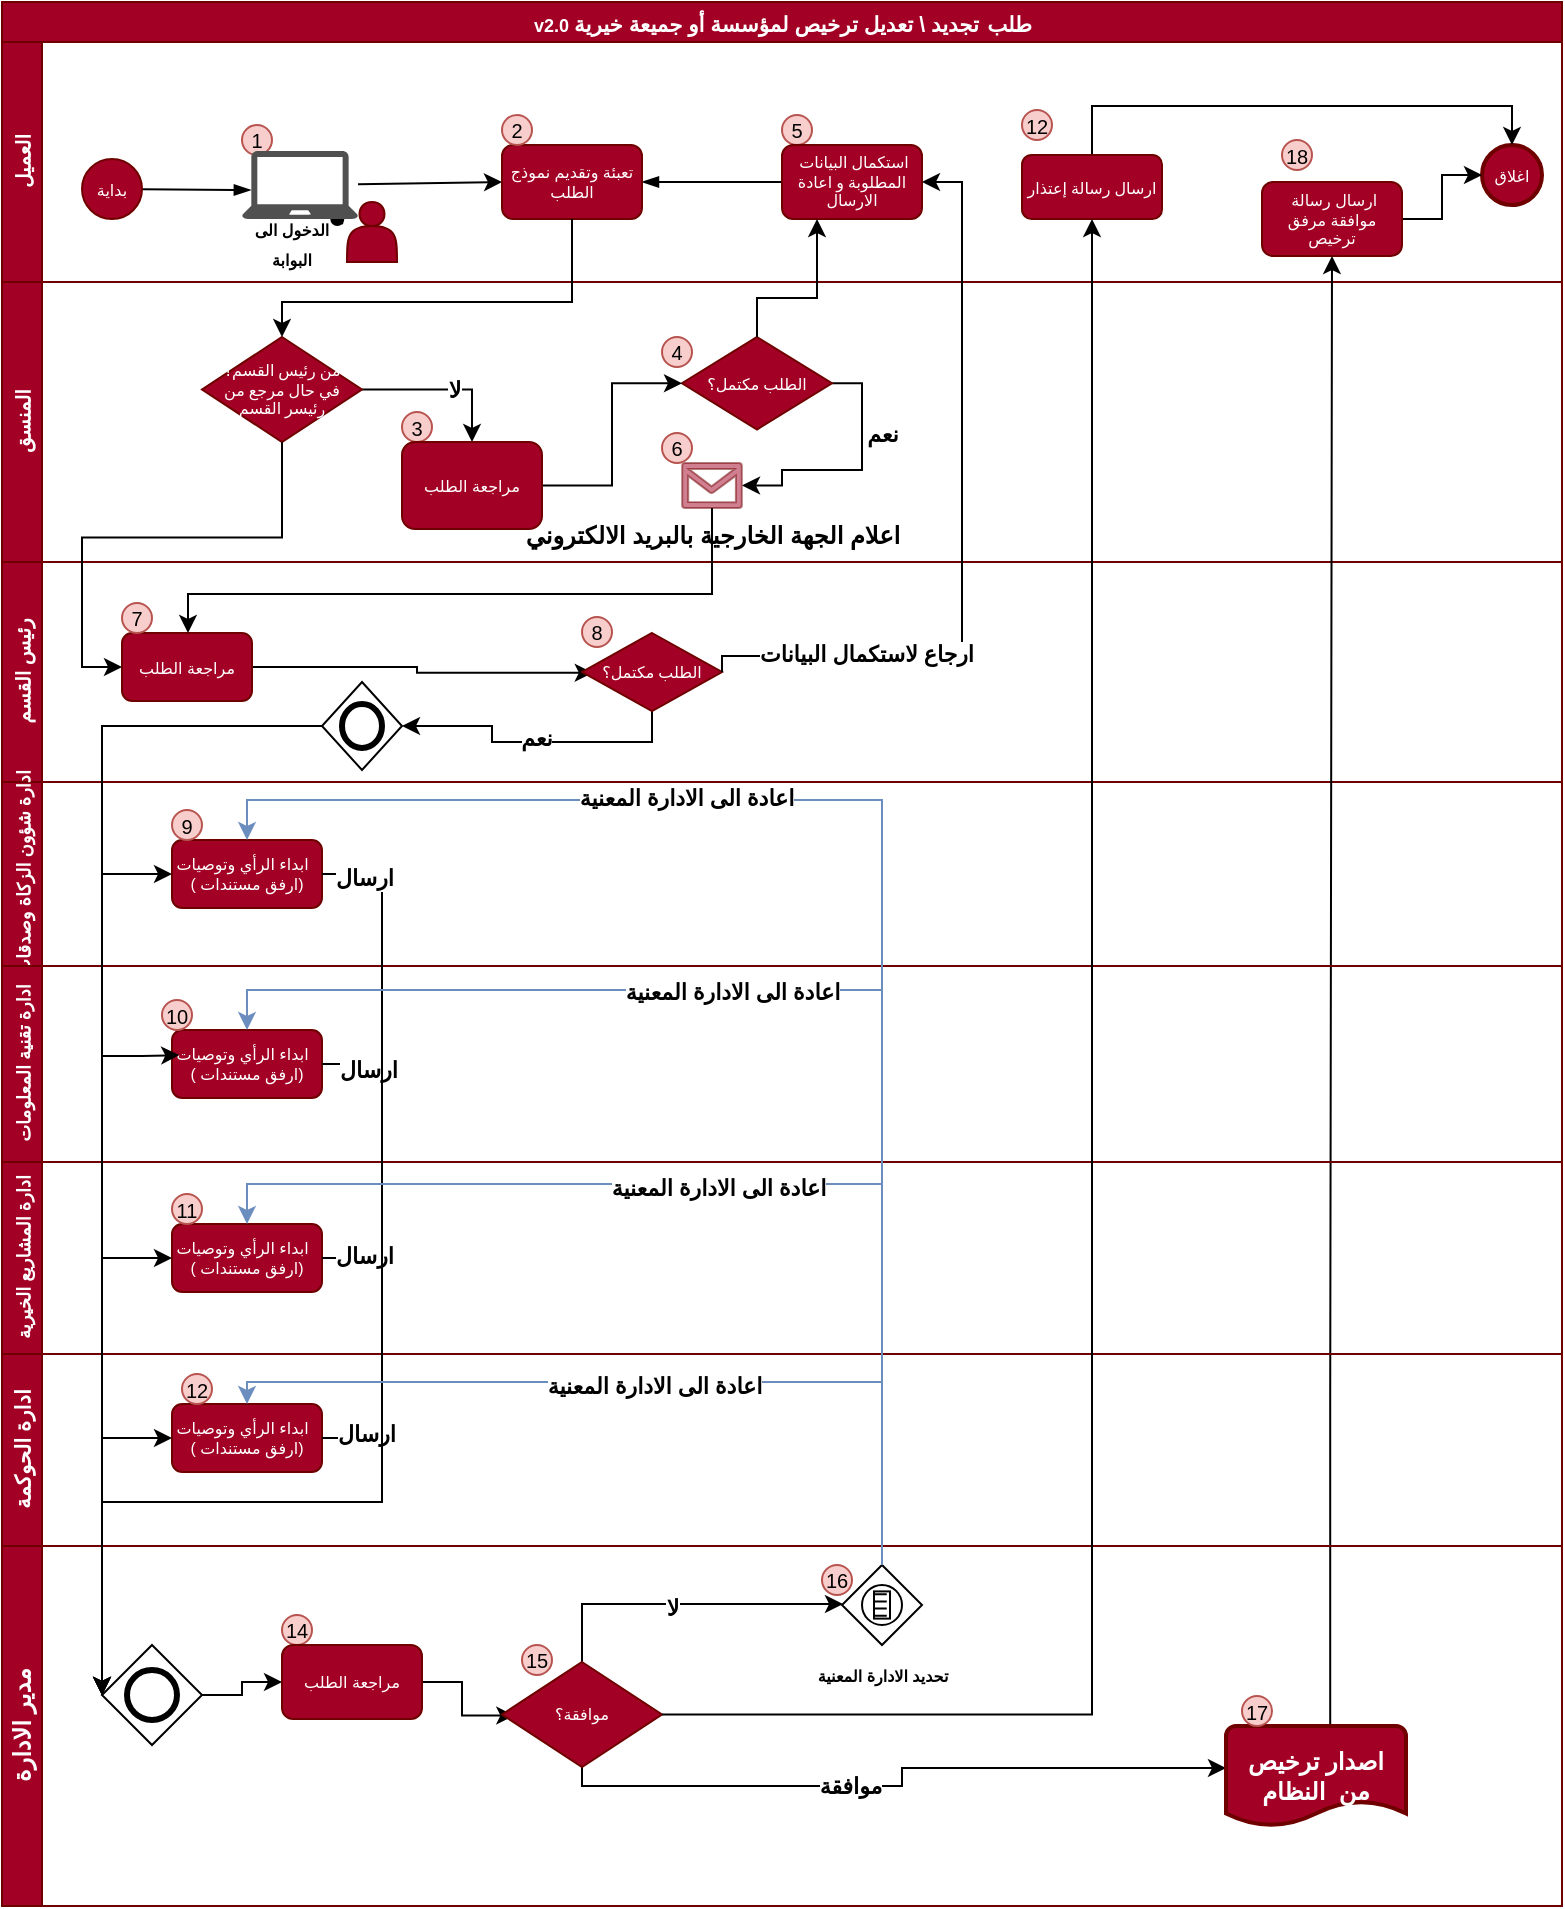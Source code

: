 <mxfile version="13.9.2" type="device"><diagram id="c7488fd3-1785-93aa-aadb-54a6760d102a" name="Page-1"><mxGraphModel dx="868" dy="314" grid="1" gridSize="10" guides="1" tooltips="1" connect="1" arrows="1" fold="1" page="1" pageScale="1" pageWidth="1654" pageHeight="1169" background="#ffffff" math="0" shadow="0"><root><mxCell id="0"/><mxCell id="1" parent="0"/><mxCell id="2b4e8129b02d487f-1" value="&lt;span lang=&quot;AR-SA&quot; dir=&quot;RTL&quot; style=&quot;line-height: 107% ; font-family: &amp;#34;dubai&amp;#34; , sans-serif&quot;&gt;&lt;font style=&quot;font-size: 9px&quot;&gt;&lt;b&gt;&lt;span lang=&quot;AR-SA&quot; dir=&quot;RTL&quot; style=&quot;font-size: 8.0pt ; line-height: 107% ; font-family: &amp;#34;dubai&amp;#34; , sans-serif&quot;&gt;طلب&lt;/span&gt;&lt;/b&gt;&lt;span dir=&quot;LTR&quot;&gt;&lt;/span&gt;&lt;span dir=&quot;LTR&quot;&gt;&lt;/span&gt;&lt;span lang=&quot;AR-SA&quot; style=&quot;font-size: 11.0pt ; line-height: 107% ; font-family: &amp;#34;dubai&amp;#34; , sans-serif&quot;&gt;&lt;span dir=&quot;LTR&quot;&gt;&lt;/span&gt;&lt;span dir=&quot;LTR&quot;&gt;&lt;/span&gt; &lt;/span&gt;&lt;b&gt;&lt;span lang=&quot;AR-SA&quot; dir=&quot;RTL&quot; style=&quot;font-size: 8.0pt ; line-height: 107% ; font-family: &amp;#34;dubai&amp;#34; , sans-serif&quot;&gt;تجديد \ تعديل&amp;nbsp;ترخيص لمؤسسة أو جميعة خيرية&lt;/span&gt;&lt;/b&gt;&amp;nbsp;v2.0&lt;/font&gt;&lt;/span&gt;" style="swimlane;html=1;childLayout=stackLayout;horizontal=1;startSize=20;horizontalStack=0;rounded=0;shadow=0;labelBackgroundColor=none;strokeWidth=1;fontFamily=Verdana;fontSize=8;align=center;fillColor=#a20025;strokeColor=#6F0000;fontColor=#ffffff;" parent="1" vertex="1"><mxGeometry x="190" y="40" width="780" height="952" as="geometry"><mxRectangle x="170" y="80" width="280" height="20" as="alternateBounds"/></mxGeometry></mxCell><mxCell id="2b4e8129b02d487f-2" value="&lt;font style=&quot;font-size: 10px&quot;&gt;العميل&lt;/font&gt;" style="swimlane;html=1;startSize=20;horizontal=0;fillColor=#a20025;strokeColor=#6F0000;fontColor=#ffffff;" parent="2b4e8129b02d487f-1" vertex="1"><mxGeometry y="20" width="780" height="120" as="geometry"/></mxCell><mxCell id="KPhhI4xXO0q0EvICIsSK-14" style="edgeStyle=none;rounded=0;jumpStyle=none;orthogonalLoop=1;jettySize=auto;html=1;entryX=1;entryY=0.5;entryDx=0;entryDy=0;endArrow=blockThin;endFill=1;" parent="2b4e8129b02d487f-2" source="2b4e8129b02d487f-9" target="2b4e8129b02d487f-7" edge="1"><mxGeometry relative="1" as="geometry"/></mxCell><mxCell id="KPhhI4xXO0q0EvICIsSK-11" style="edgeStyle=none;rounded=0;jumpStyle=none;orthogonalLoop=1;jettySize=auto;html=1;entryX=0;entryY=0.5;entryDx=0;entryDy=0;endArrow=classic;endFill=1;" parent="2b4e8129b02d487f-2" source="KPhhI4xXO0q0EvICIsSK-3" target="2b4e8129b02d487f-7" edge="1"><mxGeometry relative="1" as="geometry"/></mxCell><mxCell id="KPhhI4xXO0q0EvICIsSK-13" style="edgeStyle=none;rounded=0;jumpStyle=none;orthogonalLoop=1;jettySize=auto;html=1;entryX=0.076;entryY=0.575;entryDx=0;entryDy=0;entryPerimeter=0;endArrow=blockThin;endFill=1;" parent="2b4e8129b02d487f-2" source="2b4e8129b02d487f-5" target="KPhhI4xXO0q0EvICIsSK-3" edge="1"><mxGeometry relative="1" as="geometry"/></mxCell><mxCell id="KPhhI4xXO0q0EvICIsSK-5" style="rounded=0;orthogonalLoop=1;jettySize=auto;html=1;jumpStyle=none;endArrow=oval;endFill=1;" parent="2b4e8129b02d487f-2" target="KPhhI4xXO0q0EvICIsSK-3" edge="1"><mxGeometry relative="1" as="geometry"><mxPoint x="170.397" y="91" as="sourcePoint"/></mxGeometry></mxCell><mxCell id="2vPmhwO70LCvBUlOEUrR-253" value="&lt;font style=&quot;font-size: 10px&quot;&gt;18&lt;/font&gt;" style="ellipse;whiteSpace=wrap;html=1;aspect=fixed;fillColor=#f8cecc;strokeColor=#b85450;" parent="2b4e8129b02d487f-2" vertex="1"><mxGeometry x="640" y="49" width="15" height="15" as="geometry"/></mxCell><mxCell id="KPhhI4xXO0q0EvICIsSK-12" value="&lt;font style=&quot;font-size: 10px&quot;&gt;5&lt;/font&gt;" style="ellipse;whiteSpace=wrap;html=1;aspect=fixed;fillColor=#f8cecc;strokeColor=#b85450;" parent="2b4e8129b02d487f-2" vertex="1"><mxGeometry x="390" y="36.5" width="15" height="15" as="geometry"/></mxCell><mxCell id="2b4e8129b02d487f-11" value="اغلاق" style="ellipse;whiteSpace=wrap;html=1;rounded=0;shadow=0;labelBackgroundColor=none;strokeWidth=2;fontFamily=Verdana;fontSize=8;align=center;fillColor=#a20025;strokeColor=#6F0000;fontColor=#ffffff;" parent="2b4e8129b02d487f-2" vertex="1"><mxGeometry x="740" y="51.5" width="30" height="30" as="geometry"/></mxCell><mxCell id="2b4e8129b02d487f-9" value="استكمال البيانات&amp;nbsp; المطلوبة و اعادة الارسال" style="rounded=1;whiteSpace=wrap;html=1;shadow=0;labelBackgroundColor=none;strokeWidth=1;fontFamily=Verdana;fontSize=8;align=center;fillColor=#a20025;strokeColor=#6F0000;fontColor=#ffffff;" parent="2b4e8129b02d487f-2" vertex="1"><mxGeometry x="390" y="51.5" width="70" height="37" as="geometry"/></mxCell><mxCell id="9qjWYKIaZQUtVUHGMUiL-29" style="edgeStyle=orthogonalEdgeStyle;rounded=0;orthogonalLoop=1;jettySize=auto;html=1;" parent="2b4e8129b02d487f-2" source="2vPmhwO70LCvBUlOEUrR-237" target="2b4e8129b02d487f-11" edge="1"><mxGeometry relative="1" as="geometry"/></mxCell><mxCell id="2vPmhwO70LCvBUlOEUrR-237" value="&lt;font face=&quot;dubai, sans-serif&quot;&gt;&amp;nbsp;ارسال رسالة موافقة مرفق ترخيص&lt;/font&gt;" style="rounded=1;whiteSpace=wrap;html=1;shadow=0;labelBackgroundColor=none;strokeWidth=1;fontFamily=Verdana;fontSize=8;align=center;fillColor=#a20025;strokeColor=#6F0000;fontColor=#ffffff;" parent="2b4e8129b02d487f-2" vertex="1"><mxGeometry x="630" y="70" width="70" height="37" as="geometry"/></mxCell><mxCell id="2b4e8129b02d487f-5" value="بداية" style="ellipse;whiteSpace=wrap;html=1;rounded=0;shadow=0;labelBackgroundColor=none;strokeWidth=1;fontFamily=Verdana;fontSize=8;align=center;fillColor=#a20025;strokeColor=#6F0000;fontColor=#ffffff;" parent="2b4e8129b02d487f-2" vertex="1"><mxGeometry x="40" y="58.5" width="30" height="30" as="geometry"/></mxCell><mxCell id="KPhhI4xXO0q0EvICIsSK-7" value="&lt;font style=&quot;font-size: 10px&quot;&gt;1&lt;/font&gt;" style="ellipse;whiteSpace=wrap;html=1;aspect=fixed;fillColor=#f8cecc;strokeColor=#b85450;" parent="2b4e8129b02d487f-2" vertex="1"><mxGeometry x="120" y="41.5" width="15" height="15" as="geometry"/></mxCell><mxCell id="KPhhI4xXO0q0EvICIsSK-3" value="" style="pointerEvents=1;shadow=0;dashed=0;html=1;strokeColor=none;fillColor=#505050;labelPosition=center;verticalLabelPosition=bottom;verticalAlign=top;outlineConnect=0;align=center;shape=mxgraph.office.devices.laptop;" parent="2b4e8129b02d487f-2" vertex="1"><mxGeometry x="120" y="54.5" width="58" height="34" as="geometry"/></mxCell><mxCell id="2b4e8129b02d487f-7" value="&lt;font face=&quot;dubai, sans-serif&quot;&gt;تعبئة وتقديم نموذج الطلب&lt;/font&gt;" style="rounded=1;whiteSpace=wrap;html=1;shadow=0;labelBackgroundColor=none;strokeWidth=1;fontFamily=Verdana;fontSize=8;align=center;fillColor=#a20025;strokeColor=#6F0000;fontColor=#ffffff;" parent="2b4e8129b02d487f-2" vertex="1"><mxGeometry x="250" y="51.5" width="70" height="37" as="geometry"/></mxCell><mxCell id="KPhhI4xXO0q0EvICIsSK-10" value="&lt;font style=&quot;font-size: 10px&quot;&gt;2&lt;/font&gt;" style="ellipse;whiteSpace=wrap;html=1;aspect=fixed;fillColor=#f8cecc;strokeColor=#b85450;" parent="2b4e8129b02d487f-2" vertex="1"><mxGeometry x="250" y="36.5" width="15" height="15" as="geometry"/></mxCell><mxCell id="2vPmhwO70LCvBUlOEUrR-254" value="&lt;font style=&quot;font-size: 10px&quot;&gt;12&lt;/font&gt;" style="ellipse;whiteSpace=wrap;html=1;aspect=fixed;fillColor=#f8cecc;strokeColor=#b85450;" parent="2b4e8129b02d487f-2" vertex="1"><mxGeometry x="510" y="34" width="15" height="15" as="geometry"/></mxCell><mxCell id="9qjWYKIaZQUtVUHGMUiL-28" style="edgeStyle=orthogonalEdgeStyle;rounded=0;orthogonalLoop=1;jettySize=auto;html=1;entryX=0.5;entryY=0;entryDx=0;entryDy=0;" parent="2b4e8129b02d487f-2" source="2vPmhwO70LCvBUlOEUrR-251" target="2b4e8129b02d487f-11" edge="1"><mxGeometry relative="1" as="geometry"><Array as="points"><mxPoint x="545" y="32"/><mxPoint x="755" y="32"/></Array></mxGeometry></mxCell><mxCell id="2vPmhwO70LCvBUlOEUrR-251" value="ارسال رسالة إعتذار" style="whiteSpace=wrap;html=1;rounded=1;shadow=0;fontFamily=Verdana;fontSize=8;fontColor=#ffffff;strokeColor=#6F0000;strokeWidth=1;fillColor=#a20025;" parent="2b4e8129b02d487f-2" vertex="1"><mxGeometry x="510" y="56.5" width="70" height="32" as="geometry"/></mxCell><mxCell id="2vPmhwO70LCvBUlOEUrR-1" value="" style="shape=actor;whiteSpace=wrap;html=1;fillColor=#a20025;strokeColor=#6F0000;fontColor=#ffffff;" parent="2b4e8129b02d487f-2" vertex="1"><mxGeometry x="172.5" y="80" width="25" height="30" as="geometry"/></mxCell><mxCell id="KPhhI4xXO0q0EvICIsSK-6" value="&lt;font style=&quot;font-size: 8px&quot;&gt;&lt;b&gt;الدخول الى البوابة&lt;/b&gt;&lt;/font&gt;" style="text;html=1;strokeColor=none;fillColor=none;align=center;verticalAlign=middle;whiteSpace=wrap;rounded=0;" parent="2b4e8129b02d487f-2" vertex="1"><mxGeometry x="120" y="90" width="50" height="20" as="geometry"/></mxCell><mxCell id="2b4e8129b02d487f-3" value="&lt;font style=&quot;font-size: 10px&quot;&gt;المنسق&lt;/font&gt;" style="swimlane;html=1;startSize=20;horizontal=0;fillColor=#a20025;strokeColor=#6F0000;fontColor=#ffffff;" parent="2b4e8129b02d487f-1" vertex="1"><mxGeometry y="140" width="780" height="140" as="geometry"><mxRectangle y="140" width="760" height="20" as="alternateBounds"/></mxGeometry></mxCell><mxCell id="2vPmhwO70LCvBUlOEUrR-104" value="&lt;font style=&quot;font-size: 10px&quot;&gt;4&lt;/font&gt;" style="ellipse;whiteSpace=wrap;html=1;aspect=fixed;fillColor=#f8cecc;strokeColor=#b85450;" parent="2b4e8129b02d487f-3" vertex="1"><mxGeometry x="330" y="27.5" width="15" height="15" as="geometry"/></mxCell><mxCell id="KPhhI4xXO0q0EvICIsSK-17" value="&lt;font style=&quot;font-size: 10px&quot;&gt;3&lt;/font&gt;" style="ellipse;whiteSpace=wrap;html=1;aspect=fixed;fillColor=#f8cecc;strokeColor=#b85450;" parent="2b4e8129b02d487f-3" vertex="1"><mxGeometry x="200" y="65" width="15" height="15" as="geometry"/></mxCell><mxCell id="F7w0xl-H6Fpbk8Le0Ui4-84" style="edgeStyle=orthogonalEdgeStyle;rounded=0;orthogonalLoop=1;jettySize=auto;html=1;entryX=1;entryY=0.5;entryDx=0;entryDy=0;entryPerimeter=0;endArrow=classic;endFill=1;" parent="2b4e8129b02d487f-3" source="2vPmhwO70LCvBUlOEUrR-84" target="F7w0xl-H6Fpbk8Le0Ui4-23" edge="1"><mxGeometry relative="1" as="geometry"><Array as="points"><mxPoint x="430" y="51"/><mxPoint x="430" y="94"/><mxPoint x="390" y="94"/><mxPoint x="390" y="102"/></Array></mxGeometry></mxCell><mxCell id="F7w0xl-H6Fpbk8Le0Ui4-85" value="&lt;b&gt;نعم&lt;/b&gt;" style="edgeLabel;html=1;align=center;verticalAlign=middle;resizable=0;points=[];" parent="F7w0xl-H6Fpbk8Le0Ui4-84" vertex="1" connectable="0"><mxGeometry x="0.097" y="3" relative="1" as="geometry"><mxPoint x="20.7" y="-21.5" as="offset"/></mxGeometry></mxCell><mxCell id="2vPmhwO70LCvBUlOEUrR-84" value="الطلب مكتمل؟" style="strokeWidth=1;html=1;shape=mxgraph.flowchart.decision;whiteSpace=wrap;rounded=1;shadow=0;labelBackgroundColor=none;fontFamily=Verdana;fontSize=8;align=center;fillColor=#a20025;strokeColor=#6F0000;fontColor=#ffffff;" parent="2b4e8129b02d487f-3" vertex="1"><mxGeometry x="340" y="27.5" width="75" height="46.25" as="geometry"/></mxCell><mxCell id="NlYpHI1q_w7bWbI7-Xtg-11" style="edgeStyle=orthogonalEdgeStyle;rounded=0;orthogonalLoop=1;jettySize=auto;html=1;entryX=0;entryY=0.5;entryDx=0;entryDy=0;entryPerimeter=0;" parent="2b4e8129b02d487f-3" source="2b4e8129b02d487f-12" target="2vPmhwO70LCvBUlOEUrR-84" edge="1"><mxGeometry relative="1" as="geometry"/></mxCell><mxCell id="2b4e8129b02d487f-12" value="&lt;font face=&quot;dubai, sans-serif&quot;&gt;مراجعة الطلب&lt;/font&gt;" style="rounded=1;whiteSpace=wrap;html=1;shadow=0;labelBackgroundColor=none;strokeWidth=1;fontFamily=Verdana;fontSize=8;align=center;fillColor=#a20025;strokeColor=#6F0000;fontColor=#ffffff;" parent="2b4e8129b02d487f-3" vertex="1"><mxGeometry x="200" y="80" width="70" height="43.5" as="geometry"/></mxCell><mxCell id="NlYpHI1q_w7bWbI7-Xtg-9" style="edgeStyle=orthogonalEdgeStyle;rounded=0;orthogonalLoop=1;jettySize=auto;html=1;exitX=1;exitY=0.5;exitDx=0;exitDy=0;exitPerimeter=0;entryX=0.5;entryY=0;entryDx=0;entryDy=0;" parent="2b4e8129b02d487f-3" source="NlYpHI1q_w7bWbI7-Xtg-1" target="2b4e8129b02d487f-12" edge="1"><mxGeometry relative="1" as="geometry"/></mxCell><mxCell id="NlYpHI1q_w7bWbI7-Xtg-10" value="&lt;b&gt;لا&lt;/b&gt;" style="edgeLabel;html=1;align=center;verticalAlign=middle;resizable=0;points=[];" parent="NlYpHI1q_w7bWbI7-Xtg-9" vertex="1" connectable="0"><mxGeometry x="0.138" relative="1" as="geometry"><mxPoint as="offset"/></mxGeometry></mxCell><mxCell id="NlYpHI1q_w7bWbI7-Xtg-1" value="من رئيس القسم؟&lt;br&gt;في حال مرجع من رئيسر القسم" style="strokeWidth=1;html=1;shape=mxgraph.flowchart.decision;whiteSpace=wrap;rounded=1;shadow=0;labelBackgroundColor=none;fontFamily=Verdana;fontSize=8;align=center;fillColor=#a20025;strokeColor=#6F0000;fontColor=#ffffff;" parent="2b4e8129b02d487f-3" vertex="1"><mxGeometry x="100" y="27.5" width="80" height="52.5" as="geometry"/></mxCell><mxCell id="F7w0xl-H6Fpbk8Le0Ui4-23" value="&lt;font color=&quot;#000000&quot;&gt;&lt;b&gt;اعلام الجهة الخارجية بالبريد الالكتروني&lt;/b&gt;&lt;/font&gt;" style="verticalLabelPosition=bottom;html=1;verticalAlign=top;align=center;strokeColor=#6F0000;fillColor=#a20025;shape=mxgraph.azure.message;pointerEvents=1;fontColor=#ffffff;" parent="2b4e8129b02d487f-3" vertex="1"><mxGeometry x="340" y="90.5" width="30" height="22.5" as="geometry"/></mxCell><mxCell id="Q4lTZ7tScbixVf-MBjZn-3" value="&lt;font style=&quot;font-size: 10px&quot;&gt;6&lt;/font&gt;" style="ellipse;whiteSpace=wrap;html=1;aspect=fixed;fillColor=#f8cecc;strokeColor=#b85450;" parent="2b4e8129b02d487f-3" vertex="1"><mxGeometry x="330" y="75.5" width="15" height="15" as="geometry"/></mxCell><mxCell id="Q4lTZ7tScbixVf-MBjZn-1" value="&lt;font style=&quot;font-size: 10px&quot;&gt;رئيس القسم&lt;/font&gt;" style="swimlane;html=1;startSize=20;horizontal=0;fillColor=#a20025;strokeColor=#6F0000;fontColor=#ffffff;" parent="2b4e8129b02d487f-1" vertex="1"><mxGeometry y="280" width="780" height="110" as="geometry"/></mxCell><mxCell id="Q4lTZ7tScbixVf-MBjZn-4" value="&lt;font style=&quot;font-size: 10px&quot;&gt;8&lt;/font&gt;" style="ellipse;whiteSpace=wrap;html=1;aspect=fixed;fillColor=#f8cecc;strokeColor=#b85450;" parent="Q4lTZ7tScbixVf-MBjZn-1" vertex="1"><mxGeometry x="290" y="27.5" width="15" height="15" as="geometry"/></mxCell><mxCell id="Q4lTZ7tScbixVf-MBjZn-5" style="edgeStyle=orthogonalEdgeStyle;rounded=0;orthogonalLoop=1;jettySize=auto;html=1;entryX=0.077;entryY=0.51;entryDx=0;entryDy=0;entryPerimeter=0;" parent="Q4lTZ7tScbixVf-MBjZn-1" source="Q4lTZ7tScbixVf-MBjZn-7" target="Q4lTZ7tScbixVf-MBjZn-10" edge="1"><mxGeometry relative="1" as="geometry"/></mxCell><mxCell id="Q4lTZ7tScbixVf-MBjZn-7" value="&lt;span lang=&quot;AR-SA&quot; dir=&quot;RTL&quot; style=&quot;line-height: 107% ; font-family: &amp;#34;dubai&amp;#34; , sans-serif&quot;&gt;&lt;font style=&quot;font-size: 8px&quot;&gt;مراجعة الطلب&lt;/font&gt;&lt;/span&gt;" style="rounded=1;whiteSpace=wrap;html=1;shadow=0;labelBackgroundColor=none;strokeWidth=1;fontFamily=Verdana;fontSize=8;align=center;fillColor=#a20025;strokeColor=#6F0000;fontColor=#ffffff;" parent="Q4lTZ7tScbixVf-MBjZn-1" vertex="1"><mxGeometry x="60" y="35.5" width="65" height="34" as="geometry"/></mxCell><mxCell id="F7w0xl-H6Fpbk8Le0Ui4-109" style="edgeStyle=orthogonalEdgeStyle;rounded=0;orthogonalLoop=1;jettySize=auto;html=1;entryX=1;entryY=0.5;entryDx=0;entryDy=0;endArrow=classic;endFill=1;" parent="Q4lTZ7tScbixVf-MBjZn-1" source="Q4lTZ7tScbixVf-MBjZn-10" target="F7w0xl-H6Fpbk8Le0Ui4-29" edge="1"><mxGeometry relative="1" as="geometry"><Array as="points"><mxPoint x="325" y="90"/><mxPoint x="245" y="90"/><mxPoint x="245" y="82"/></Array></mxGeometry></mxCell><mxCell id="F7w0xl-H6Fpbk8Le0Ui4-110" value="&lt;b&gt;نعم&lt;/b&gt;" style="edgeLabel;html=1;align=center;verticalAlign=middle;resizable=0;points=[];" parent="F7w0xl-H6Fpbk8Le0Ui4-109" vertex="1" connectable="0"><mxGeometry x="-0.009" y="-2" relative="1" as="geometry"><mxPoint as="offset"/></mxGeometry></mxCell><mxCell id="Q4lTZ7tScbixVf-MBjZn-10" value="الطلب مكتمل؟" style="strokeWidth=1;html=1;shape=mxgraph.flowchart.decision;whiteSpace=wrap;rounded=1;shadow=0;labelBackgroundColor=none;fontFamily=Verdana;fontSize=8;align=center;fillColor=#a20025;strokeColor=#6F0000;fontColor=#ffffff;" parent="Q4lTZ7tScbixVf-MBjZn-1" vertex="1"><mxGeometry x="290" y="35.5" width="70" height="39" as="geometry"/></mxCell><mxCell id="F7w0xl-H6Fpbk8Le0Ui4-29" value="" style="shape=mxgraph.bpmn.shape;html=1;verticalLabelPosition=bottom;labelBackgroundColor=#ffffff;verticalAlign=top;align=center;perimeter=rhombusPerimeter;background=gateway;outlineConnect=0;outline=end;symbol=general;" parent="Q4lTZ7tScbixVf-MBjZn-1" vertex="1"><mxGeometry x="160" y="60" width="40" height="44" as="geometry"/></mxCell><mxCell id="F7w0xl-H6Fpbk8Le0Ui4-50" value="&lt;span style=&quot;font-size: 10px&quot;&gt;7&lt;/span&gt;" style="ellipse;whiteSpace=wrap;html=1;aspect=fixed;fillColor=#f8cecc;strokeColor=#b85450;" parent="Q4lTZ7tScbixVf-MBjZn-1" vertex="1"><mxGeometry x="60" y="20.5" width="15" height="15" as="geometry"/></mxCell><mxCell id="NlYpHI1q_w7bWbI7-Xtg-8" style="edgeStyle=orthogonalEdgeStyle;rounded=0;orthogonalLoop=1;jettySize=auto;html=1;entryX=0.5;entryY=0;entryDx=0;entryDy=0;entryPerimeter=0;" parent="2b4e8129b02d487f-1" source="2b4e8129b02d487f-7" target="NlYpHI1q_w7bWbI7-Xtg-1" edge="1"><mxGeometry relative="1" as="geometry"><Array as="points"><mxPoint x="285" y="150"/><mxPoint x="140" y="150"/></Array></mxGeometry></mxCell><mxCell id="Q4lTZ7tScbixVf-MBjZn-17" style="edgeStyle=orthogonalEdgeStyle;rounded=0;orthogonalLoop=1;jettySize=auto;html=1;exitX=1;exitY=0.5;exitDx=0;exitDy=0;exitPerimeter=0;entryX=1;entryY=0.5;entryDx=0;entryDy=0;" parent="2b4e8129b02d487f-1" source="Q4lTZ7tScbixVf-MBjZn-10" target="2b4e8129b02d487f-9" edge="1"><mxGeometry relative="1" as="geometry"><Array as="points"><mxPoint x="360" y="327"/><mxPoint x="480" y="327"/><mxPoint x="480" y="90"/></Array><mxPoint x="337.48" y="590.999" as="sourcePoint"/><mxPoint x="442.514" y="134.74" as="targetPoint"/></mxGeometry></mxCell><mxCell id="Q4lTZ7tScbixVf-MBjZn-18" value="&lt;b&gt;ارجاع لاستكمال البيانات&lt;/b&gt;" style="edgeLabel;html=1;align=center;verticalAlign=middle;resizable=0;points=[];" parent="Q4lTZ7tScbixVf-MBjZn-17" vertex="1" connectable="0"><mxGeometry x="-0.586" y="1" relative="1" as="geometry"><mxPoint as="offset"/></mxGeometry></mxCell><mxCell id="NlYpHI1q_w7bWbI7-Xtg-15" value="&lt;span lang=&quot;AR-SA&quot; dir=&quot;RTL&quot; style=&quot;line-height: 107% ; font-family: &amp;#34;dubai&amp;#34; , sans-serif&quot;&gt;&lt;font style=&quot;font-size: 9px&quot;&gt;ادارة شؤون الزكاة وصدقات&lt;/font&gt;&lt;/span&gt;" style="swimlane;html=1;startSize=20;horizontal=0;fillColor=#a20025;strokeColor=#6F0000;fontColor=#ffffff;" parent="2b4e8129b02d487f-1" vertex="1"><mxGeometry y="390" width="780" height="92" as="geometry"/></mxCell><mxCell id="F7w0xl-H6Fpbk8Le0Ui4-47" value="&lt;span dir=&quot;RTL&quot;&gt;&lt;/span&gt;&lt;span dir=&quot;RTL&quot;&gt;&lt;/span&gt;&lt;span dir=&quot;RTL&quot; style=&quot;line-height: 107% ; font-family: &amp;#34;dubai&amp;#34; , sans-serif&quot;&gt;&lt;span dir=&quot;RTL&quot;&gt;&lt;/span&gt;&lt;span dir=&quot;RTL&quot;&gt;&lt;/span&gt;&amp;nbsp;&amp;nbsp;&lt;span lang=&quot;AR-SA&quot;&gt;ابداء الرأي وتوصيات&lt;br&gt;&amp;nbsp;(ارفق مستندات )&amp;nbsp;&lt;/span&gt;&lt;/span&gt;" style="rounded=1;whiteSpace=wrap;html=1;shadow=0;labelBackgroundColor=none;strokeWidth=1;fontFamily=Verdana;fontSize=8;align=center;fillColor=#a20025;strokeColor=#6F0000;fontColor=#ffffff;" parent="NlYpHI1q_w7bWbI7-Xtg-15" vertex="1"><mxGeometry x="85" y="29" width="75" height="34" as="geometry"/></mxCell><mxCell id="F7w0xl-H6Fpbk8Le0Ui4-48" value="&lt;font style=&quot;font-size: 10px&quot;&gt;9&lt;/font&gt;" style="ellipse;whiteSpace=wrap;html=1;aspect=fixed;fillColor=#f8cecc;strokeColor=#b85450;" parent="NlYpHI1q_w7bWbI7-Xtg-15" vertex="1"><mxGeometry x="85" y="14" width="15" height="15" as="geometry"/></mxCell><mxCell id="NlYpHI1q_w7bWbI7-Xtg-28" style="edgeStyle=orthogonalEdgeStyle;rounded=0;orthogonalLoop=1;jettySize=auto;html=1;exitX=0.579;exitY=-0.007;exitDx=0;exitDy=0;exitPerimeter=0;" parent="2b4e8129b02d487f-1" source="F7w0xl-H6Fpbk8Le0Ui4-45" target="2vPmhwO70LCvBUlOEUrR-237" edge="1"><mxGeometry relative="1" as="geometry"><mxPoint x="665.034" y="622" as="sourcePoint"/><Array as="points"><mxPoint x="664" y="700"/><mxPoint x="665" y="700"/></Array></mxGeometry></mxCell><mxCell id="F7w0xl-H6Fpbk8Le0Ui4-28" style="edgeStyle=orthogonalEdgeStyle;rounded=0;orthogonalLoop=1;jettySize=auto;html=1;entryX=0;entryY=0.5;entryDx=0;entryDy=0;endArrow=classic;endFill=1;" parent="2b4e8129b02d487f-1" source="NlYpHI1q_w7bWbI7-Xtg-1" target="Q4lTZ7tScbixVf-MBjZn-7" edge="1"><mxGeometry relative="1" as="geometry"/></mxCell><mxCell id="F7w0xl-H6Fpbk8Le0Ui4-34" value="&lt;span lang=&quot;AR-SA&quot; dir=&quot;RTL&quot; style=&quot;line-height: 107% ; font-family: &amp;#34;dubai&amp;#34; , sans-serif&quot;&gt;&lt;font style=&quot;font-size: 9px&quot;&gt;ادارة تقنية المعلومات&lt;/font&gt;&lt;/span&gt;" style="swimlane;html=1;startSize=20;horizontal=0;fillColor=#a20025;strokeColor=#6F0000;fontColor=#ffffff;" parent="2b4e8129b02d487f-1" vertex="1"><mxGeometry y="482" width="780" height="98" as="geometry"/></mxCell><mxCell id="F7w0xl-H6Fpbk8Le0Ui4-56" value="&lt;span dir=&quot;RTL&quot;&gt;&lt;/span&gt;&lt;span dir=&quot;RTL&quot;&gt;&lt;/span&gt;&lt;span dir=&quot;RTL&quot; style=&quot;line-height: 107% ; font-family: &amp;#34;dubai&amp;#34; , sans-serif&quot;&gt;&lt;span dir=&quot;RTL&quot;&gt;&lt;/span&gt;&lt;span dir=&quot;RTL&quot;&gt;&lt;/span&gt;&amp;nbsp;&amp;nbsp;&lt;span lang=&quot;AR-SA&quot;&gt;ابداء الرأي وتوصيات&lt;br&gt;&amp;nbsp;(ارفق مستندات )&amp;nbsp;&lt;/span&gt;&lt;/span&gt;" style="rounded=1;whiteSpace=wrap;html=1;shadow=0;labelBackgroundColor=none;strokeWidth=1;fontFamily=Verdana;fontSize=8;align=center;fillColor=#a20025;strokeColor=#6F0000;fontColor=#ffffff;" parent="F7w0xl-H6Fpbk8Le0Ui4-34" vertex="1"><mxGeometry x="85" y="32" width="75" height="34" as="geometry"/></mxCell><mxCell id="F7w0xl-H6Fpbk8Le0Ui4-57" value="&lt;font style=&quot;font-size: 10px&quot;&gt;10&lt;/font&gt;" style="ellipse;whiteSpace=wrap;html=1;aspect=fixed;fillColor=#f8cecc;strokeColor=#b85450;" parent="F7w0xl-H6Fpbk8Le0Ui4-34" vertex="1"><mxGeometry x="80" y="17" width="15" height="15" as="geometry"/></mxCell><mxCell id="F7w0xl-H6Fpbk8Le0Ui4-35" value="&lt;span lang=&quot;AR-SA&quot; dir=&quot;RTL&quot; style=&quot;line-height: 107% ; font-family: &amp;#34;dubai&amp;#34; , sans-serif&quot;&gt;&lt;font style=&quot;font-size: 9px&quot;&gt;ادارة المشاريع الخيرية&lt;/font&gt;&lt;/span&gt;" style="swimlane;html=1;startSize=20;horizontal=0;fillColor=#a20025;strokeColor=#6F0000;fontColor=#ffffff;" parent="2b4e8129b02d487f-1" vertex="1"><mxGeometry y="580" width="780" height="96" as="geometry"/></mxCell><mxCell id="F7w0xl-H6Fpbk8Le0Ui4-58" value="&lt;span dir=&quot;RTL&quot;&gt;&lt;/span&gt;&lt;span dir=&quot;RTL&quot;&gt;&lt;/span&gt;&lt;span dir=&quot;RTL&quot; style=&quot;line-height: 107% ; font-family: &amp;#34;dubai&amp;#34; , sans-serif&quot;&gt;&lt;span dir=&quot;RTL&quot;&gt;&lt;/span&gt;&lt;span dir=&quot;RTL&quot;&gt;&lt;/span&gt;&amp;nbsp;&amp;nbsp;&lt;span lang=&quot;AR-SA&quot;&gt;ابداء الرأي وتوصيات&lt;br&gt;&amp;nbsp;(ارفق مستندات )&amp;nbsp;&lt;/span&gt;&lt;/span&gt;" style="rounded=1;whiteSpace=wrap;html=1;shadow=0;labelBackgroundColor=none;strokeWidth=1;fontFamily=Verdana;fontSize=8;align=center;fillColor=#a20025;strokeColor=#6F0000;fontColor=#ffffff;" parent="F7w0xl-H6Fpbk8Le0Ui4-35" vertex="1"><mxGeometry x="85" y="31" width="75" height="34" as="geometry"/></mxCell><mxCell id="F7w0xl-H6Fpbk8Le0Ui4-59" value="&lt;font style=&quot;font-size: 10px&quot;&gt;11&lt;/font&gt;" style="ellipse;whiteSpace=wrap;html=1;aspect=fixed;fillColor=#f8cecc;strokeColor=#b85450;" parent="F7w0xl-H6Fpbk8Le0Ui4-35" vertex="1"><mxGeometry x="85" y="16" width="15" height="15" as="geometry"/></mxCell><mxCell id="F7w0xl-H6Fpbk8Le0Ui4-36" value="&lt;span lang=&quot;AR-SA&quot; dir=&quot;RTL&quot; style=&quot;font-size: 8.0pt ; line-height: 107% ; font-family: &amp;#34;dubai&amp;#34; , sans-serif&quot;&gt;ادارة الحوكمة&lt;/span&gt;" style="swimlane;html=1;startSize=20;horizontal=0;fillColor=#a20025;strokeColor=#6F0000;fontColor=#ffffff;" parent="2b4e8129b02d487f-1" vertex="1"><mxGeometry y="676" width="780" height="96" as="geometry"/></mxCell><mxCell id="F7w0xl-H6Fpbk8Le0Ui4-60" value="&lt;span dir=&quot;RTL&quot;&gt;&lt;/span&gt;&lt;span dir=&quot;RTL&quot;&gt;&lt;/span&gt;&lt;span dir=&quot;RTL&quot; style=&quot;line-height: 107% ; font-family: &amp;#34;dubai&amp;#34; , sans-serif&quot;&gt;&lt;span dir=&quot;RTL&quot;&gt;&lt;/span&gt;&lt;span dir=&quot;RTL&quot;&gt;&lt;/span&gt;&amp;nbsp;&amp;nbsp;&lt;span lang=&quot;AR-SA&quot;&gt;ابداء الرأي وتوصيات&lt;br&gt;&amp;nbsp;(ارفق مستندات )&amp;nbsp;&lt;/span&gt;&lt;/span&gt;" style="rounded=1;whiteSpace=wrap;html=1;shadow=0;labelBackgroundColor=none;strokeWidth=1;fontFamily=Verdana;fontSize=8;align=center;fillColor=#a20025;strokeColor=#6F0000;fontColor=#ffffff;" parent="F7w0xl-H6Fpbk8Le0Ui4-36" vertex="1"><mxGeometry x="85" y="25" width="75" height="34" as="geometry"/></mxCell><mxCell id="F7w0xl-H6Fpbk8Le0Ui4-61" value="&lt;font style=&quot;font-size: 10px&quot;&gt;12&lt;/font&gt;" style="ellipse;whiteSpace=wrap;html=1;aspect=fixed;fillColor=#f8cecc;strokeColor=#b85450;" parent="F7w0xl-H6Fpbk8Le0Ui4-36" vertex="1"><mxGeometry x="90" y="10" width="15" height="15" as="geometry"/></mxCell><mxCell id="F7w0xl-H6Fpbk8Le0Ui4-37" value="مدير الادارة" style="swimlane;html=1;startSize=20;horizontal=0;fillColor=#a20025;strokeColor=#6F0000;fontColor=#ffffff;" parent="2b4e8129b02d487f-1" vertex="1"><mxGeometry y="772" width="780" height="180" as="geometry"/></mxCell><mxCell id="F7w0xl-H6Fpbk8Le0Ui4-38" value="&lt;font style=&quot;font-size: 10px&quot;&gt;14&lt;/font&gt;" style="ellipse;whiteSpace=wrap;html=1;aspect=fixed;fillColor=#f8cecc;strokeColor=#b85450;" parent="F7w0xl-H6Fpbk8Le0Ui4-37" vertex="1"><mxGeometry x="140" y="34.5" width="15" height="15" as="geometry"/></mxCell><mxCell id="F7w0xl-H6Fpbk8Le0Ui4-39" value="&lt;font style=&quot;font-size: 10px&quot;&gt;15&lt;/font&gt;" style="ellipse;whiteSpace=wrap;html=1;aspect=fixed;fillColor=#f8cecc;strokeColor=#b85450;" parent="F7w0xl-H6Fpbk8Le0Ui4-37" vertex="1"><mxGeometry x="260" y="49.5" width="15" height="15" as="geometry"/></mxCell><mxCell id="F7w0xl-H6Fpbk8Le0Ui4-40" style="edgeStyle=orthogonalEdgeStyle;rounded=0;orthogonalLoop=1;jettySize=auto;html=1;entryX=0.077;entryY=0.51;entryDx=0;entryDy=0;entryPerimeter=0;" parent="F7w0xl-H6Fpbk8Le0Ui4-37" source="F7w0xl-H6Fpbk8Le0Ui4-41" target="F7w0xl-H6Fpbk8Le0Ui4-44" edge="1"><mxGeometry relative="1" as="geometry"/></mxCell><mxCell id="F7w0xl-H6Fpbk8Le0Ui4-41" value="&lt;span lang=&quot;AR-SA&quot; dir=&quot;RTL&quot; style=&quot;line-height: 107% ; font-family: &amp;#34;dubai&amp;#34; , sans-serif&quot;&gt;&lt;font style=&quot;font-size: 8px&quot;&gt;مراجعة الطلب&lt;/font&gt;&lt;/span&gt;" style="rounded=1;whiteSpace=wrap;html=1;shadow=0;labelBackgroundColor=none;strokeWidth=1;fontFamily=Verdana;fontSize=8;align=center;fillColor=#a20025;strokeColor=#6F0000;fontColor=#ffffff;" parent="F7w0xl-H6Fpbk8Le0Ui4-37" vertex="1"><mxGeometry x="140" y="49.5" width="70" height="37" as="geometry"/></mxCell><mxCell id="F7w0xl-H6Fpbk8Le0Ui4-42" style="edgeStyle=orthogonalEdgeStyle;rounded=0;orthogonalLoop=1;jettySize=auto;html=1;" parent="F7w0xl-H6Fpbk8Le0Ui4-37" source="F7w0xl-H6Fpbk8Le0Ui4-44" target="F7w0xl-H6Fpbk8Le0Ui4-45" edge="1"><mxGeometry relative="1" as="geometry"><Array as="points"><mxPoint x="290" y="120"/><mxPoint x="450" y="120"/><mxPoint x="450" y="111"/></Array></mxGeometry></mxCell><mxCell id="F7w0xl-H6Fpbk8Le0Ui4-43" value="&lt;b&gt;موافقة&lt;/b&gt;" style="edgeLabel;html=1;align=center;verticalAlign=middle;resizable=0;points=[];" parent="F7w0xl-H6Fpbk8Le0Ui4-42" vertex="1" connectable="0"><mxGeometry x="-0.161" relative="1" as="geometry"><mxPoint as="offset"/></mxGeometry></mxCell><mxCell id="F7w0xl-H6Fpbk8Le0Ui4-88" style="edgeStyle=orthogonalEdgeStyle;rounded=0;orthogonalLoop=1;jettySize=auto;html=1;endArrow=classic;endFill=1;" parent="F7w0xl-H6Fpbk8Le0Ui4-37" source="F7w0xl-H6Fpbk8Le0Ui4-44" target="F7w0xl-H6Fpbk8Le0Ui4-92" edge="1"><mxGeometry relative="1" as="geometry"><mxPoint x="385" y="29.0" as="targetPoint"/><Array as="points"><mxPoint x="290" y="29"/></Array></mxGeometry></mxCell><mxCell id="F7w0xl-H6Fpbk8Le0Ui4-89" value="&lt;b&gt;لا&lt;/b&gt;" style="edgeLabel;html=1;align=center;verticalAlign=middle;resizable=0;points=[];" parent="F7w0xl-H6Fpbk8Le0Ui4-88" vertex="1" connectable="0"><mxGeometry x="-0.075" y="-2" relative="1" as="geometry"><mxPoint as="offset"/></mxGeometry></mxCell><mxCell id="F7w0xl-H6Fpbk8Le0Ui4-44" value="موافقة؟" style="strokeWidth=1;html=1;shape=mxgraph.flowchart.decision;whiteSpace=wrap;rounded=1;shadow=0;labelBackgroundColor=none;fontFamily=Verdana;fontSize=8;align=center;fillColor=#a20025;strokeColor=#6F0000;fontColor=#ffffff;" parent="F7w0xl-H6Fpbk8Le0Ui4-37" vertex="1"><mxGeometry x="250" y="58" width="80" height="52.5" as="geometry"/></mxCell><mxCell id="F7w0xl-H6Fpbk8Le0Ui4-45" value="&lt;b&gt;اصدار ترخيص من&amp;nbsp; النظام&lt;/b&gt;" style="strokeWidth=2;html=1;shape=mxgraph.flowchart.document2;whiteSpace=wrap;size=0.25;fillColor=#a20025;strokeColor=#6F0000;fontColor=#ffffff;" parent="F7w0xl-H6Fpbk8Le0Ui4-37" vertex="1"><mxGeometry x="612" y="90" width="90" height="50" as="geometry"/></mxCell><mxCell id="F7w0xl-H6Fpbk8Le0Ui4-46" value="&lt;font style=&quot;font-size: 10px&quot;&gt;17&lt;/font&gt;" style="ellipse;whiteSpace=wrap;html=1;aspect=fixed;fillColor=#f8cecc;strokeColor=#b85450;" parent="F7w0xl-H6Fpbk8Le0Ui4-37" vertex="1"><mxGeometry x="620" y="75" width="15" height="15" as="geometry"/></mxCell><mxCell id="QA2HomK4iIHGRuOYoz9i-3" style="edgeStyle=orthogonalEdgeStyle;rounded=0;orthogonalLoop=1;jettySize=auto;html=1;" edge="1" parent="F7w0xl-H6Fpbk8Le0Ui4-37" source="F7w0xl-H6Fpbk8Le0Ui4-49" target="F7w0xl-H6Fpbk8Le0Ui4-41"><mxGeometry relative="1" as="geometry"/></mxCell><mxCell id="F7w0xl-H6Fpbk8Le0Ui4-49" value="" style="shape=mxgraph.bpmn.shape;html=1;verticalLabelPosition=bottom;labelBackgroundColor=#ffffff;verticalAlign=top;align=center;perimeter=rhombusPerimeter;background=gateway;outlineConnect=0;outline=end;symbol=general;" parent="F7w0xl-H6Fpbk8Le0Ui4-37" vertex="1"><mxGeometry x="50" y="49.5" width="50" height="50" as="geometry"/></mxCell><mxCell id="F7w0xl-H6Fpbk8Le0Ui4-92" value="&lt;b&gt;&lt;font style=&quot;font-size: 8px&quot;&gt;تحديد الادارة المعنية&lt;/font&gt;&lt;/b&gt;" style="shape=mxgraph.bpmn.shape;html=1;verticalLabelPosition=bottom;labelBackgroundColor=#ffffff;verticalAlign=top;align=center;perimeter=rhombusPerimeter;background=gateway;outlineConnect=0;outline=standard;symbol=conditional;" parent="F7w0xl-H6Fpbk8Le0Ui4-37" vertex="1"><mxGeometry x="420" y="9.5" width="40" height="40" as="geometry"/></mxCell><mxCell id="F7w0xl-H6Fpbk8Le0Ui4-108" value="&lt;font style=&quot;font-size: 10px&quot;&gt;16&lt;/font&gt;" style="ellipse;whiteSpace=wrap;html=1;aspect=fixed;fillColor=#f8cecc;strokeColor=#b85450;" parent="F7w0xl-H6Fpbk8Le0Ui4-37" vertex="1"><mxGeometry x="410" y="9.5" width="15" height="15" as="geometry"/></mxCell><mxCell id="F7w0xl-H6Fpbk8Le0Ui4-63" style="edgeStyle=orthogonalEdgeStyle;rounded=0;orthogonalLoop=1;jettySize=auto;html=1;endArrow=classic;endFill=1;exitX=0;exitY=0.5;exitDx=0;exitDy=0;" parent="2b4e8129b02d487f-1" source="F7w0xl-H6Fpbk8Le0Ui4-29" target="F7w0xl-H6Fpbk8Le0Ui4-47" edge="1"><mxGeometry relative="1" as="geometry"><Array as="points"><mxPoint x="50" y="362"/><mxPoint x="50" y="436"/></Array></mxGeometry></mxCell><mxCell id="F7w0xl-H6Fpbk8Le0Ui4-64" style="edgeStyle=orthogonalEdgeStyle;rounded=0;orthogonalLoop=1;jettySize=auto;html=1;entryX=0.048;entryY=0.369;entryDx=0;entryDy=0;endArrow=classic;endFill=1;entryPerimeter=0;" parent="2b4e8129b02d487f-1" source="F7w0xl-H6Fpbk8Le0Ui4-29" target="F7w0xl-H6Fpbk8Le0Ui4-56" edge="1"><mxGeometry relative="1" as="geometry"><Array as="points"><mxPoint x="50" y="362"/><mxPoint x="50" y="527"/><mxPoint x="70" y="527"/></Array></mxGeometry></mxCell><mxCell id="F7w0xl-H6Fpbk8Le0Ui4-66" style="edgeStyle=orthogonalEdgeStyle;rounded=0;orthogonalLoop=1;jettySize=auto;html=1;entryX=0;entryY=0.5;entryDx=0;entryDy=0;endArrow=classic;endFill=1;" parent="2b4e8129b02d487f-1" source="F7w0xl-H6Fpbk8Le0Ui4-29" target="F7w0xl-H6Fpbk8Le0Ui4-58" edge="1"><mxGeometry relative="1" as="geometry"><Array as="points"><mxPoint x="50" y="362"/><mxPoint x="50" y="628"/></Array></mxGeometry></mxCell><mxCell id="F7w0xl-H6Fpbk8Le0Ui4-67" style="edgeStyle=orthogonalEdgeStyle;rounded=0;orthogonalLoop=1;jettySize=auto;html=1;entryX=0;entryY=0.5;entryDx=0;entryDy=0;endArrow=classic;endFill=1;" parent="2b4e8129b02d487f-1" source="F7w0xl-H6Fpbk8Le0Ui4-29" target="F7w0xl-H6Fpbk8Le0Ui4-60" edge="1"><mxGeometry relative="1" as="geometry"><Array as="points"><mxPoint x="50" y="362"/><mxPoint x="50" y="718"/></Array></mxGeometry></mxCell><mxCell id="F7w0xl-H6Fpbk8Le0Ui4-68" style="edgeStyle=orthogonalEdgeStyle;rounded=0;orthogonalLoop=1;jettySize=auto;html=1;endArrow=classic;endFill=1;entryX=0;entryY=0.5;entryDx=0;entryDy=0;" parent="2b4e8129b02d487f-1" source="F7w0xl-H6Fpbk8Le0Ui4-60" target="F7w0xl-H6Fpbk8Le0Ui4-49" edge="1"><mxGeometry relative="1" as="geometry"><Array as="points"><mxPoint x="190" y="718"/><mxPoint x="190" y="750"/><mxPoint x="50" y="750"/></Array></mxGeometry></mxCell><mxCell id="QA2HomK4iIHGRuOYoz9i-7" value="&lt;b&gt;ارسال&lt;/b&gt;" style="edgeLabel;html=1;align=center;verticalAlign=middle;resizable=0;points=[];" vertex="1" connectable="0" parent="F7w0xl-H6Fpbk8Le0Ui4-68"><mxGeometry x="-0.857" y="2" relative="1" as="geometry"><mxPoint as="offset"/></mxGeometry></mxCell><mxCell id="F7w0xl-H6Fpbk8Le0Ui4-69" style="edgeStyle=orthogonalEdgeStyle;rounded=0;orthogonalLoop=1;jettySize=auto;html=1;entryX=0;entryY=0.5;entryDx=0;entryDy=0;endArrow=classic;endFill=1;" parent="2b4e8129b02d487f-1" source="F7w0xl-H6Fpbk8Le0Ui4-58" target="F7w0xl-H6Fpbk8Le0Ui4-49" edge="1"><mxGeometry relative="1" as="geometry"><Array as="points"><mxPoint x="190" y="628"/><mxPoint x="190" y="750"/><mxPoint x="50" y="750"/></Array></mxGeometry></mxCell><mxCell id="QA2HomK4iIHGRuOYoz9i-6" value="&lt;b&gt;ارسال&lt;/b&gt;" style="edgeLabel;html=1;align=center;verticalAlign=middle;resizable=0;points=[];" vertex="1" connectable="0" parent="F7w0xl-H6Fpbk8Le0Ui4-69"><mxGeometry x="-0.894" y="1" relative="1" as="geometry"><mxPoint as="offset"/></mxGeometry></mxCell><mxCell id="F7w0xl-H6Fpbk8Le0Ui4-70" style="edgeStyle=orthogonalEdgeStyle;rounded=0;orthogonalLoop=1;jettySize=auto;html=1;endArrow=classic;endFill=1;" parent="2b4e8129b02d487f-1" source="F7w0xl-H6Fpbk8Le0Ui4-56" target="F7w0xl-H6Fpbk8Le0Ui4-49" edge="1"><mxGeometry relative="1" as="geometry"><Array as="points"><mxPoint x="190" y="531"/><mxPoint x="190" y="750"/><mxPoint x="50" y="750"/><mxPoint x="50" y="822"/></Array></mxGeometry></mxCell><mxCell id="QA2HomK4iIHGRuOYoz9i-5" value="&lt;b&gt;ارسال&lt;/b&gt;" style="edgeLabel;html=1;align=center;verticalAlign=middle;resizable=0;points=[];" vertex="1" connectable="0" parent="F7w0xl-H6Fpbk8Le0Ui4-70"><mxGeometry x="-0.906" y="-3" relative="1" as="geometry"><mxPoint as="offset"/></mxGeometry></mxCell><mxCell id="F7w0xl-H6Fpbk8Le0Ui4-71" style="edgeStyle=orthogonalEdgeStyle;rounded=0;orthogonalLoop=1;jettySize=auto;html=1;entryX=0;entryY=0.5;entryDx=0;entryDy=0;endArrow=classic;endFill=1;" parent="2b4e8129b02d487f-1" source="F7w0xl-H6Fpbk8Le0Ui4-47" target="F7w0xl-H6Fpbk8Le0Ui4-49" edge="1"><mxGeometry relative="1" as="geometry"><Array as="points"><mxPoint x="190" y="436"/><mxPoint x="190" y="750"/><mxPoint x="50" y="750"/></Array></mxGeometry></mxCell><mxCell id="QA2HomK4iIHGRuOYoz9i-4" value="&lt;b&gt;ارسال&lt;/b&gt;" style="edgeLabel;html=1;align=center;verticalAlign=middle;resizable=0;points=[];" vertex="1" connectable="0" parent="F7w0xl-H6Fpbk8Le0Ui4-71"><mxGeometry x="-0.929" y="-2" relative="1" as="geometry"><mxPoint as="offset"/></mxGeometry></mxCell><mxCell id="F7w0xl-H6Fpbk8Le0Ui4-81" style="edgeStyle=orthogonalEdgeStyle;rounded=0;orthogonalLoop=1;jettySize=auto;html=1;endArrow=classic;endFill=1;" parent="2b4e8129b02d487f-1" source="F7w0xl-H6Fpbk8Le0Ui4-44" target="2vPmhwO70LCvBUlOEUrR-251" edge="1"><mxGeometry relative="1" as="geometry"/></mxCell><mxCell id="F7w0xl-H6Fpbk8Le0Ui4-82" style="edgeStyle=orthogonalEdgeStyle;rounded=0;orthogonalLoop=1;jettySize=auto;html=1;entryX=0.25;entryY=1;entryDx=0;entryDy=0;endArrow=classic;endFill=1;" parent="2b4e8129b02d487f-1" source="2vPmhwO70LCvBUlOEUrR-84" target="2b4e8129b02d487f-9" edge="1"><mxGeometry relative="1" as="geometry"><Array as="points"><mxPoint x="378" y="148"/><mxPoint x="408" y="148"/></Array></mxGeometry></mxCell><mxCell id="F7w0xl-H6Fpbk8Le0Ui4-86" style="edgeStyle=orthogonalEdgeStyle;rounded=0;orthogonalLoop=1;jettySize=auto;html=1;endArrow=classic;endFill=1;" parent="2b4e8129b02d487f-1" source="F7w0xl-H6Fpbk8Le0Ui4-23" target="Q4lTZ7tScbixVf-MBjZn-7" edge="1"><mxGeometry relative="1" as="geometry"><Array as="points"><mxPoint x="355" y="296"/><mxPoint x="93" y="296"/></Array></mxGeometry></mxCell><mxCell id="F7w0xl-H6Fpbk8Le0Ui4-99" style="edgeStyle=orthogonalEdgeStyle;rounded=0;orthogonalLoop=1;jettySize=auto;html=1;entryX=0.5;entryY=0;entryDx=0;entryDy=0;endArrow=classic;endFill=1;fillColor=#dae8fc;strokeColor=#6c8ebf;" parent="2b4e8129b02d487f-1" source="F7w0xl-H6Fpbk8Le0Ui4-92" target="F7w0xl-H6Fpbk8Le0Ui4-60" edge="1"><mxGeometry relative="1" as="geometry"><Array as="points"><mxPoint x="440" y="690"/><mxPoint x="122" y="690"/></Array></mxGeometry></mxCell><mxCell id="F7w0xl-H6Fpbk8Le0Ui4-100" value="&lt;b&gt;اعادة الى الادارة المعنية&lt;/b&gt;" style="edgeLabel;html=1;align=center;verticalAlign=middle;resizable=0;points=[];" parent="F7w0xl-H6Fpbk8Le0Ui4-99" vertex="1" connectable="0"><mxGeometry x="-0.022" y="2" relative="1" as="geometry"><mxPoint as="offset"/></mxGeometry></mxCell><mxCell id="F7w0xl-H6Fpbk8Le0Ui4-101" style="edgeStyle=orthogonalEdgeStyle;rounded=0;orthogonalLoop=1;jettySize=auto;html=1;entryX=0.5;entryY=0;entryDx=0;entryDy=0;endArrow=classic;endFill=1;fillColor=#dae8fc;strokeColor=#6c8ebf;" parent="2b4e8129b02d487f-1" source="F7w0xl-H6Fpbk8Le0Ui4-92" target="F7w0xl-H6Fpbk8Le0Ui4-58" edge="1"><mxGeometry relative="1" as="geometry"><Array as="points"><mxPoint x="440" y="591"/><mxPoint x="122" y="591"/></Array></mxGeometry></mxCell><mxCell id="F7w0xl-H6Fpbk8Le0Ui4-102" value="&lt;b&gt;اعادة الى الادارة المعنية&lt;/b&gt;" style="edgeLabel;html=1;align=center;verticalAlign=middle;resizable=0;points=[];" parent="F7w0xl-H6Fpbk8Le0Ui4-101" vertex="1" connectable="0"><mxGeometry x="-0.284" y="82" relative="1" as="geometry"><mxPoint as="offset"/></mxGeometry></mxCell><mxCell id="F7w0xl-H6Fpbk8Le0Ui4-103" style="edgeStyle=orthogonalEdgeStyle;rounded=0;orthogonalLoop=1;jettySize=auto;html=1;entryX=0.5;entryY=0;entryDx=0;entryDy=0;endArrow=classic;endFill=1;fillColor=#dae8fc;strokeColor=#6c8ebf;" parent="2b4e8129b02d487f-1" source="F7w0xl-H6Fpbk8Le0Ui4-92" target="F7w0xl-H6Fpbk8Le0Ui4-56" edge="1"><mxGeometry relative="1" as="geometry"><Array as="points"><mxPoint x="440" y="494"/><mxPoint x="122" y="494"/></Array></mxGeometry></mxCell><mxCell id="F7w0xl-H6Fpbk8Le0Ui4-104" value="&lt;b&gt;اعادة الى الادارة المعنية&lt;/b&gt;" style="edgeLabel;html=1;align=center;verticalAlign=middle;resizable=0;points=[];" parent="F7w0xl-H6Fpbk8Le0Ui4-103" vertex="1" connectable="0"><mxGeometry x="-0.083" y="75" relative="1" as="geometry"><mxPoint as="offset"/></mxGeometry></mxCell><mxCell id="F7w0xl-H6Fpbk8Le0Ui4-105" style="edgeStyle=orthogonalEdgeStyle;rounded=0;orthogonalLoop=1;jettySize=auto;html=1;entryX=0.5;entryY=0;entryDx=0;entryDy=0;endArrow=classic;endFill=1;fillColor=#dae8fc;strokeColor=#6c8ebf;" parent="2b4e8129b02d487f-1" source="F7w0xl-H6Fpbk8Le0Ui4-92" target="F7w0xl-H6Fpbk8Le0Ui4-47" edge="1"><mxGeometry relative="1" as="geometry"><Array as="points"><mxPoint x="440" y="399"/><mxPoint x="122" y="399"/></Array></mxGeometry></mxCell><mxCell id="F7w0xl-H6Fpbk8Le0Ui4-107" value="&lt;b&gt;اعادة الى الادارة المعنية&lt;/b&gt;" style="edgeLabel;html=1;align=center;verticalAlign=middle;resizable=0;points=[];" parent="F7w0xl-H6Fpbk8Le0Ui4-105" vertex="1" connectable="0"><mxGeometry x="0.062" y="99" relative="1" as="geometry"><mxPoint x="-98" y="-100" as="offset"/></mxGeometry></mxCell><mxCell id="QA2HomK4iIHGRuOYoz9i-1" style="edgeStyle=orthogonalEdgeStyle;rounded=0;orthogonalLoop=1;jettySize=auto;html=1;entryX=0;entryY=0.5;entryDx=0;entryDy=0;" edge="1" parent="2b4e8129b02d487f-1" source="F7w0xl-H6Fpbk8Le0Ui4-29" target="F7w0xl-H6Fpbk8Le0Ui4-49"><mxGeometry relative="1" as="geometry"><Array as="points"><mxPoint x="50" y="362"/><mxPoint x="50" y="822"/></Array></mxGeometry></mxCell></root></mxGraphModel></diagram></mxfile>